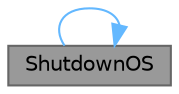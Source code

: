 digraph "ShutdownOS"
{
 // LATEX_PDF_SIZE
  bgcolor="transparent";
  edge [fontname=Helvetica,fontsize=10,labelfontname=Helvetica,labelfontsize=10];
  node [fontname=Helvetica,fontsize=10,shape=box,height=0.2,width=0.4];
  rankdir="LR";
  Node1 [id="Node000001",label="ShutdownOS",height=0.2,width=0.4,color="gray40", fillcolor="grey60", style="filled", fontcolor="black",tooltip="Abort the overall system."];
  Node1 -> Node1 [id="edge1_Node000001_Node000001",color="steelblue1",style="solid",tooltip=" "];
}
